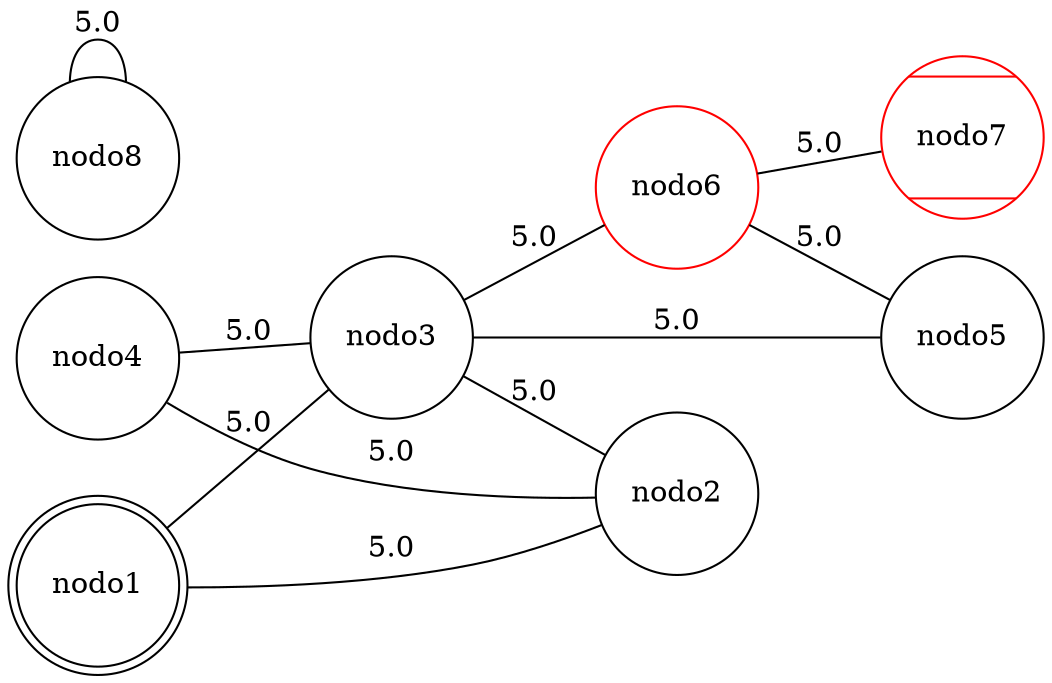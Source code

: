 graph A{
node [shape = circle];
nodo1 [shape = doublecircle];
nodo7 [shape = Mcircle];
nodo1 -- nodo2[label = "5.0"];
nodo1 -- nodo3[label = "5.0"];
nodo3 -- nodo2[label = "5.0"];
nodo3 -- nodo5[label = "5.0"];
nodo3 -- nodo6[label = "5.0"];
nodo4 -- nodo3[label = "5.0"];
nodo4 -- nodo2[label = "5.0"];
nodo6 -- nodo5[label = "5.0"];
nodo6 -- nodo7[label = "5.0"];
nodo8 -- nodo8[label = "5.0"];
nodo7 [color = red];
nodo6 [color = red];
nodo6 [color = red];
nodo7 [color = red];
rankdir=LR;
}
